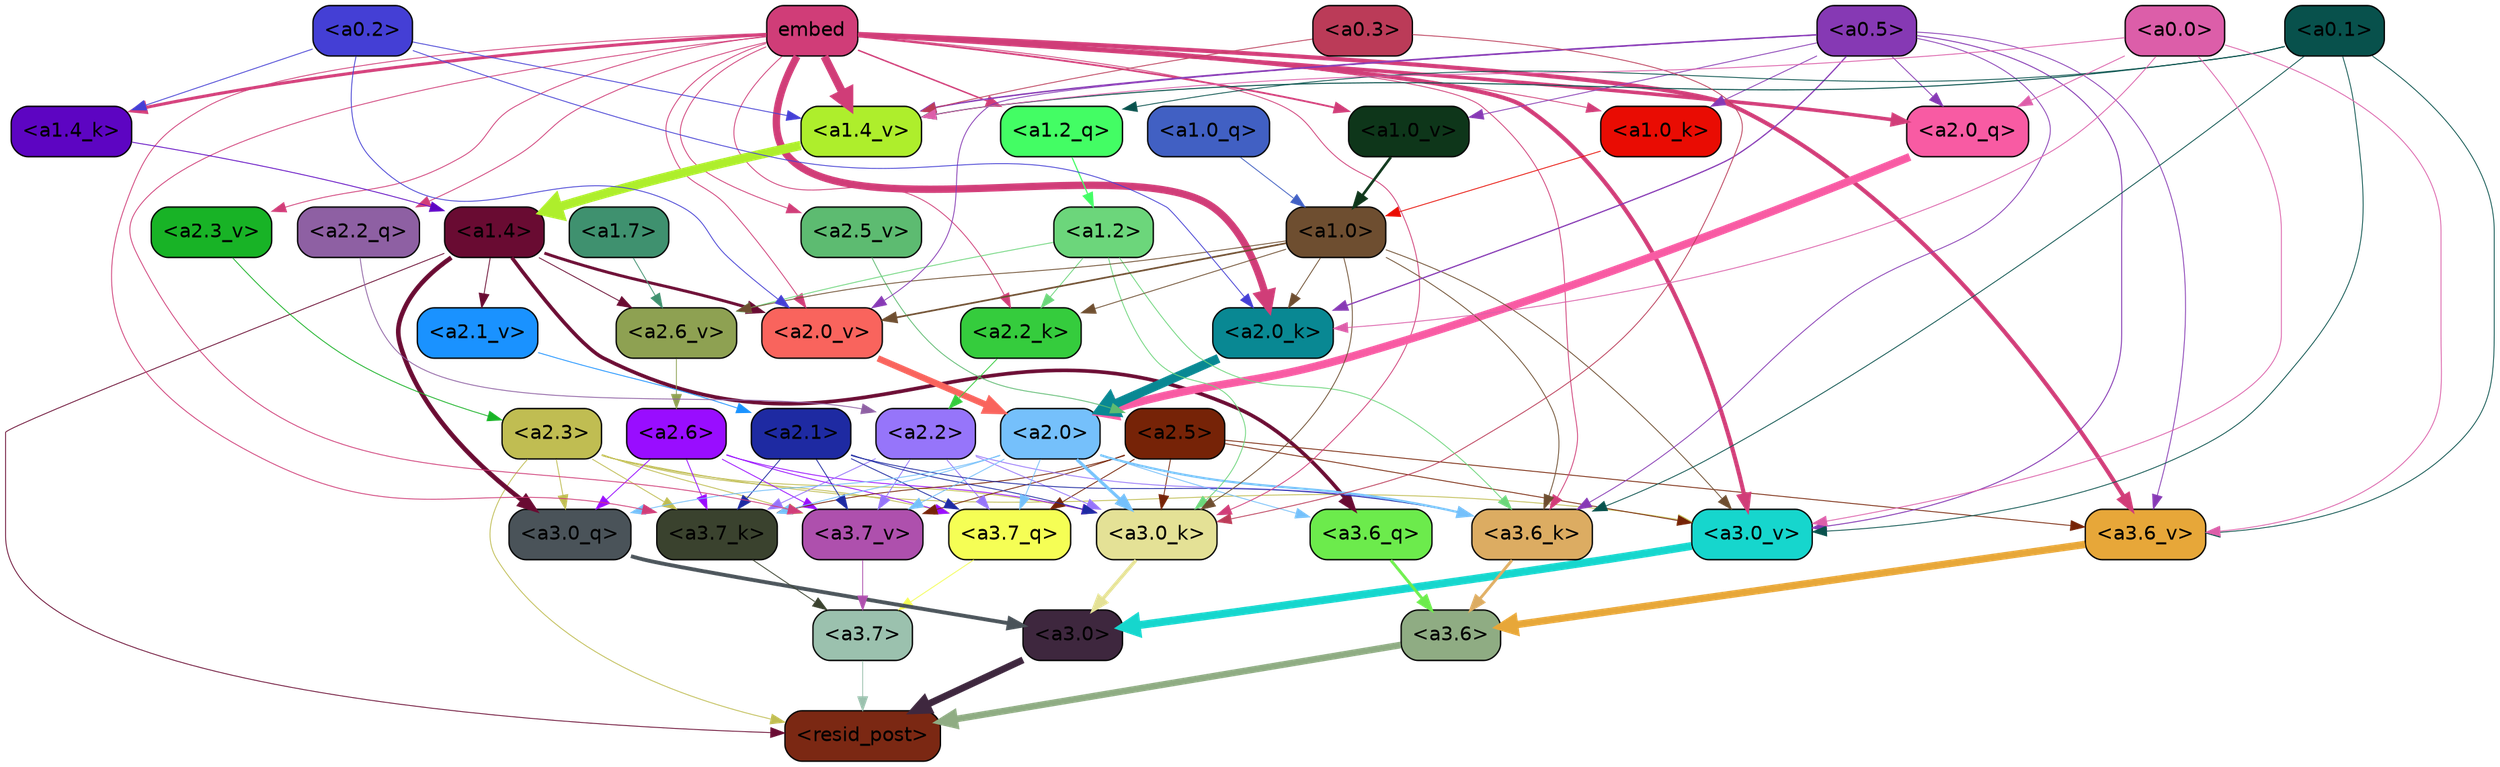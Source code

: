 strict digraph "" {
	graph [bgcolor=transparent,
		layout=dot,
		overlap=false,
		splines=true
	];
	"<a3.7>"	[color=black,
		fillcolor="#9bc1ae",
		fontname=Helvetica,
		shape=box,
		style="filled, rounded"];
	"<resid_post>"	[color=black,
		fillcolor="#7b2813",
		fontname=Helvetica,
		shape=box,
		style="filled, rounded"];
	"<a3.7>" -> "<resid_post>"	[color="#9bc1ae",
		penwidth=0.6];
	"<a3.6>"	[color=black,
		fillcolor="#8fac83",
		fontname=Helvetica,
		shape=box,
		style="filled, rounded"];
	"<a3.6>" -> "<resid_post>"	[color="#8fac83",
		penwidth=4.753257989883423];
	"<a3.0>"	[color=black,
		fillcolor="#3e273e",
		fontname=Helvetica,
		shape=box,
		style="filled, rounded"];
	"<a3.0>" -> "<resid_post>"	[color="#3e273e",
		penwidth=4.90053927898407];
	"<a2.3>"	[color=black,
		fillcolor="#c0bd52",
		fontname=Helvetica,
		shape=box,
		style="filled, rounded"];
	"<a2.3>" -> "<resid_post>"	[color="#c0bd52",
		penwidth=0.6];
	"<a3.7_q>"	[color=black,
		fillcolor="#f5fe55",
		fontname=Helvetica,
		shape=box,
		style="filled, rounded"];
	"<a2.3>" -> "<a3.7_q>"	[color="#c0bd52",
		penwidth=0.6];
	"<a3.0_q>"	[color=black,
		fillcolor="#4a5359",
		fontname=Helvetica,
		shape=box,
		style="filled, rounded"];
	"<a2.3>" -> "<a3.0_q>"	[color="#c0bd52",
		penwidth=0.6];
	"<a3.7_k>"	[color=black,
		fillcolor="#3a422e",
		fontname=Helvetica,
		shape=box,
		style="filled, rounded"];
	"<a2.3>" -> "<a3.7_k>"	[color="#c0bd52",
		penwidth=0.6];
	"<a3.0_k>"	[color=black,
		fillcolor="#e4e196",
		fontname=Helvetica,
		shape=box,
		style="filled, rounded"];
	"<a2.3>" -> "<a3.0_k>"	[color="#c0bd52",
		penwidth=0.6];
	"<a3.7_v>"	[color=black,
		fillcolor="#ae50ad",
		fontname=Helvetica,
		shape=box,
		style="filled, rounded"];
	"<a2.3>" -> "<a3.7_v>"	[color="#c0bd52",
		penwidth=0.6];
	"<a3.0_v>"	[color=black,
		fillcolor="#16d6cd",
		fontname=Helvetica,
		shape=box,
		style="filled, rounded"];
	"<a2.3>" -> "<a3.0_v>"	[color="#c0bd52",
		penwidth=0.6];
	"<a1.4>"	[color=black,
		fillcolor="#690b32",
		fontname=Helvetica,
		shape=box,
		style="filled, rounded"];
	"<a1.4>" -> "<resid_post>"	[color="#690b32",
		penwidth=0.6];
	"<a3.6_q>"	[color=black,
		fillcolor="#6ceb4c",
		fontname=Helvetica,
		shape=box,
		style="filled, rounded"];
	"<a1.4>" -> "<a3.6_q>"	[color="#690b32",
		penwidth=2.6043437719345093];
	"<a1.4>" -> "<a3.0_q>"	[color="#690b32",
		penwidth=3.2779015004634857];
	"<a2.6_v>"	[color=black,
		fillcolor="#8ea152",
		fontname=Helvetica,
		shape=box,
		style="filled, rounded"];
	"<a1.4>" -> "<a2.6_v>"	[color="#690b32",
		penwidth=0.6];
	"<a2.1_v>"	[color=black,
		fillcolor="#1a92ff",
		fontname=Helvetica,
		shape=box,
		style="filled, rounded"];
	"<a1.4>" -> "<a2.1_v>"	[color="#690b32",
		penwidth=0.6];
	"<a2.0_v>"	[color=black,
		fillcolor="#f9645d",
		fontname=Helvetica,
		shape=box,
		style="filled, rounded"];
	"<a1.4>" -> "<a2.0_v>"	[color="#690b32",
		penwidth=2.089712530374527];
	"<a3.7_q>" -> "<a3.7>"	[color="#f5fe55",
		penwidth=0.6];
	"<a3.6_q>" -> "<a3.6>"	[color="#6ceb4c",
		penwidth=2.091020345687866];
	"<a3.0_q>" -> "<a3.0>"	[color="#4a5359",
		penwidth=2.7421876192092896];
	"<a3.7_k>" -> "<a3.7>"	[color="#3a422e",
		penwidth=0.6];
	"<a3.6_k>"	[color=black,
		fillcolor="#dcac62",
		fontname=Helvetica,
		shape=box,
		style="filled, rounded"];
	"<a3.6_k>" -> "<a3.6>"	[color="#dcac62",
		penwidth=2.048597991466522];
	"<a3.0_k>" -> "<a3.0>"	[color="#e4e196",
		penwidth=2.476402521133423];
	"<a3.7_v>" -> "<a3.7>"	[color="#ae50ad",
		penwidth=0.6];
	"<a3.6_v>"	[color=black,
		fillcolor="#e7a739",
		fontname=Helvetica,
		shape=box,
		style="filled, rounded"];
	"<a3.6_v>" -> "<a3.6>"	[color="#e7a739",
		penwidth=5.2550448179244995];
	"<a3.0_v>" -> "<a3.0>"	[color="#16d6cd",
		penwidth=5.652270674705505];
	"<a2.6>"	[color=black,
		fillcolor="#990dff",
		fontname=Helvetica,
		shape=box,
		style="filled, rounded"];
	"<a2.6>" -> "<a3.7_q>"	[color="#990dff",
		penwidth=0.6];
	"<a2.6>" -> "<a3.0_q>"	[color="#990dff",
		penwidth=0.6];
	"<a2.6>" -> "<a3.7_k>"	[color="#990dff",
		penwidth=0.6];
	"<a2.6>" -> "<a3.0_k>"	[color="#990dff",
		penwidth=0.6];
	"<a2.6>" -> "<a3.7_v>"	[color="#990dff",
		penwidth=0.6];
	"<a2.5>"	[color=black,
		fillcolor="#762307",
		fontname=Helvetica,
		shape=box,
		style="filled, rounded"];
	"<a2.5>" -> "<a3.7_q>"	[color="#762307",
		penwidth=0.6];
	"<a2.5>" -> "<a3.7_k>"	[color="#762307",
		penwidth=0.6];
	"<a2.5>" -> "<a3.0_k>"	[color="#762307",
		penwidth=0.6];
	"<a2.5>" -> "<a3.7_v>"	[color="#762307",
		penwidth=0.6];
	"<a2.5>" -> "<a3.6_v>"	[color="#762307",
		penwidth=0.6];
	"<a2.5>" -> "<a3.0_v>"	[color="#762307",
		penwidth=0.6];
	"<a2.2>"	[color=black,
		fillcolor="#9675fa",
		fontname=Helvetica,
		shape=box,
		style="filled, rounded"];
	"<a2.2>" -> "<a3.7_q>"	[color="#9675fa",
		penwidth=0.6];
	"<a2.2>" -> "<a3.7_k>"	[color="#9675fa",
		penwidth=0.6];
	"<a2.2>" -> "<a3.6_k>"	[color="#9675fa",
		penwidth=0.6];
	"<a2.2>" -> "<a3.0_k>"	[color="#9675fa",
		penwidth=0.6];
	"<a2.2>" -> "<a3.7_v>"	[color="#9675fa",
		penwidth=0.6];
	"<a2.1>"	[color=black,
		fillcolor="#1e2aa2",
		fontname=Helvetica,
		shape=box,
		style="filled, rounded"];
	"<a2.1>" -> "<a3.7_q>"	[color="#1e2aa2",
		penwidth=0.6];
	"<a2.1>" -> "<a3.7_k>"	[color="#1e2aa2",
		penwidth=0.6];
	"<a2.1>" -> "<a3.6_k>"	[color="#1e2aa2",
		penwidth=0.6];
	"<a2.1>" -> "<a3.0_k>"	[color="#1e2aa2",
		penwidth=0.6];
	"<a2.1>" -> "<a3.7_v>"	[color="#1e2aa2",
		penwidth=0.6];
	"<a2.0>"	[color=black,
		fillcolor="#75c0fb",
		fontname=Helvetica,
		shape=box,
		style="filled, rounded"];
	"<a2.0>" -> "<a3.7_q>"	[color="#75c0fb",
		penwidth=0.6];
	"<a2.0>" -> "<a3.6_q>"	[color="#75c0fb",
		penwidth=0.6];
	"<a2.0>" -> "<a3.0_q>"	[color="#75c0fb",
		penwidth=0.6];
	"<a2.0>" -> "<a3.7_k>"	[color="#75c0fb",
		penwidth=0.6];
	"<a2.0>" -> "<a3.6_k>"	[color="#75c0fb",
		penwidth=1.5290023684501648];
	"<a2.0>" -> "<a3.0_k>"	[color="#75c0fb",
		penwidth=2.2551413774490356];
	"<a2.0>" -> "<a3.7_v>"	[color="#75c0fb",
		penwidth=0.6];
	embed	[color=black,
		fillcolor="#d03d78",
		fontname=Helvetica,
		shape=box,
		style="filled, rounded"];
	embed -> "<a3.7_k>"	[color="#d03d78",
		penwidth=0.6];
	embed -> "<a3.6_k>"	[color="#d03d78",
		penwidth=0.6];
	embed -> "<a3.0_k>"	[color="#d03d78",
		penwidth=0.6];
	embed -> "<a3.7_v>"	[color="#d03d78",
		penwidth=0.6];
	embed -> "<a3.6_v>"	[color="#d03d78",
		penwidth=2.9556376338005066];
	embed -> "<a3.0_v>"	[color="#d03d78",
		penwidth=2.972973108291626];
	"<a2.2_q>"	[color=black,
		fillcolor="#8e60a3",
		fontname=Helvetica,
		shape=box,
		style="filled, rounded"];
	embed -> "<a2.2_q>"	[color="#d03d78",
		penwidth=0.6];
	"<a2.0_q>"	[color=black,
		fillcolor="#f85ba3",
		fontname=Helvetica,
		shape=box,
		style="filled, rounded"];
	embed -> "<a2.0_q>"	[color="#d03d78",
		penwidth=2.540744114667177];
	"<a2.2_k>"	[color=black,
		fillcolor="#35cc3d",
		fontname=Helvetica,
		shape=box,
		style="filled, rounded"];
	embed -> "<a2.2_k>"	[color="#d03d78",
		penwidth=0.6];
	"<a2.0_k>"	[color=black,
		fillcolor="#098893",
		fontname=Helvetica,
		shape=box,
		style="filled, rounded"];
	embed -> "<a2.0_k>"	[color="#d03d78",
		penwidth=5.233989953994751];
	"<a2.5_v>"	[color=black,
		fillcolor="#5dbb71",
		fontname=Helvetica,
		shape=box,
		style="filled, rounded"];
	embed -> "<a2.5_v>"	[color="#d03d78",
		penwidth=0.6];
	"<a2.3_v>"	[color=black,
		fillcolor="#18b326",
		fontname=Helvetica,
		shape=box,
		style="filled, rounded"];
	embed -> "<a2.3_v>"	[color="#d03d78",
		penwidth=0.6];
	embed -> "<a2.0_v>"	[color="#d03d78",
		penwidth=0.6];
	"<a1.2_q>"	[color=black,
		fillcolor="#43fd64",
		fontname=Helvetica,
		shape=box,
		style="filled, rounded"];
	embed -> "<a1.2_q>"	[color="#d03d78",
		penwidth=1.0232882499694824];
	"<a1.4_k>"	[color=black,
		fillcolor="#5d05c2",
		fontname=Helvetica,
		shape=box,
		style="filled, rounded"];
	embed -> "<a1.4_k>"	[color="#d03d78",
		penwidth=2.181154489517212];
	"<a1.0_k>"	[color=black,
		fillcolor="#e90c03",
		fontname=Helvetica,
		shape=box,
		style="filled, rounded"];
	embed -> "<a1.0_k>"	[color="#d03d78",
		penwidth=0.6];
	"<a1.4_v>"	[color=black,
		fillcolor="#aeee2c",
		fontname=Helvetica,
		shape=box,
		style="filled, rounded"];
	embed -> "<a1.4_v>"	[color="#d03d78",
		penwidth=5.707561254501343];
	"<a1.0_v>"	[color=black,
		fillcolor="#0e361a",
		fontname=Helvetica,
		shape=box,
		style="filled, rounded"];
	embed -> "<a1.0_v>"	[color="#d03d78",
		penwidth=1.26310396194458];
	"<a1.2>"	[color=black,
		fillcolor="#6cd67b",
		fontname=Helvetica,
		shape=box,
		style="filled, rounded"];
	"<a1.2>" -> "<a3.6_k>"	[color="#6cd67b",
		penwidth=0.6];
	"<a1.2>" -> "<a3.0_k>"	[color="#6cd67b",
		penwidth=0.6];
	"<a1.2>" -> "<a2.2_k>"	[color="#6cd67b",
		penwidth=0.6];
	"<a1.2>" -> "<a2.6_v>"	[color="#6cd67b",
		penwidth=0.6];
	"<a1.0>"	[color=black,
		fillcolor="#6e4e30",
		fontname=Helvetica,
		shape=box,
		style="filled, rounded"];
	"<a1.0>" -> "<a3.6_k>"	[color="#6e4e30",
		penwidth=0.6];
	"<a1.0>" -> "<a3.0_k>"	[color="#6e4e30",
		penwidth=0.6];
	"<a1.0>" -> "<a3.0_v>"	[color="#6e4e30",
		penwidth=0.6];
	"<a1.0>" -> "<a2.2_k>"	[color="#6e4e30",
		penwidth=0.6];
	"<a1.0>" -> "<a2.0_k>"	[color="#6e4e30",
		penwidth=0.6];
	"<a1.0>" -> "<a2.6_v>"	[color="#6e4e30",
		penwidth=0.6];
	"<a1.0>" -> "<a2.0_v>"	[color="#6e4e30",
		penwidth=1.1915444135665894];
	"<a0.5>"	[color=black,
		fillcolor="#8639b4",
		fontname=Helvetica,
		shape=box,
		style="filled, rounded"];
	"<a0.5>" -> "<a3.6_k>"	[color="#8639b4",
		penwidth=0.6];
	"<a0.5>" -> "<a3.6_v>"	[color="#8639b4",
		penwidth=0.6];
	"<a0.5>" -> "<a3.0_v>"	[color="#8639b4",
		penwidth=0.6790935099124908];
	"<a0.5>" -> "<a2.0_q>"	[color="#8639b4",
		penwidth=0.6];
	"<a0.5>" -> "<a2.0_k>"	[color="#8639b4",
		penwidth=0.8868831396102905];
	"<a0.5>" -> "<a2.0_v>"	[color="#8639b4",
		penwidth=0.6];
	"<a0.5>" -> "<a1.0_k>"	[color="#8639b4",
		penwidth=0.6];
	"<a0.5>" -> "<a1.4_v>"	[color="#8639b4",
		penwidth=1.0242966413497925];
	"<a0.5>" -> "<a1.0_v>"	[color="#8639b4",
		penwidth=0.6];
	"<a0.1>"	[color=black,
		fillcolor="#08514c",
		fontname=Helvetica,
		shape=box,
		style="filled, rounded"];
	"<a0.1>" -> "<a3.6_k>"	[color="#08514c",
		penwidth=0.6];
	"<a0.1>" -> "<a3.6_v>"	[color="#08514c",
		penwidth=0.6];
	"<a0.1>" -> "<a3.0_v>"	[color="#08514c",
		penwidth=0.6];
	"<a0.1>" -> "<a1.2_q>"	[color="#08514c",
		penwidth=0.6];
	"<a0.1>" -> "<a1.4_v>"	[color="#08514c",
		penwidth=0.7291159629821777];
	"<a0.3>"	[color=black,
		fillcolor="#bb3b58",
		fontname=Helvetica,
		shape=box,
		style="filled, rounded"];
	"<a0.3>" -> "<a3.0_k>"	[color="#bb3b58",
		penwidth=0.6];
	"<a0.3>" -> "<a1.4_v>"	[color="#bb3b58",
		penwidth=0.6];
	"<a0.0>"	[color=black,
		fillcolor="#dc5ea9",
		fontname=Helvetica,
		shape=box,
		style="filled, rounded"];
	"<a0.0>" -> "<a3.6_v>"	[color="#dc5ea9",
		penwidth=0.6];
	"<a0.0>" -> "<a3.0_v>"	[color="#dc5ea9",
		penwidth=0.6];
	"<a0.0>" -> "<a2.0_q>"	[color="#dc5ea9",
		penwidth=0.6];
	"<a0.0>" -> "<a2.0_k>"	[color="#dc5ea9",
		penwidth=0.6];
	"<a0.0>" -> "<a1.4_v>"	[color="#dc5ea9",
		penwidth=0.6];
	"<a2.2_q>" -> "<a2.2>"	[color="#8e60a3",
		penwidth=0.6];
	"<a2.0_q>" -> "<a2.0>"	[color="#f85ba3",
		penwidth=5.6763341426849365];
	"<a2.2_k>" -> "<a2.2>"	[color="#35cc3d",
		penwidth=0.6];
	"<a2.0_k>" -> "<a2.0>"	[color="#098893",
		penwidth=6.450865745544434];
	"<a2.6_v>" -> "<a2.6>"	[color="#8ea152",
		penwidth=0.6];
	"<a2.5_v>" -> "<a2.5>"	[color="#5dbb71",
		penwidth=0.6];
	"<a2.3_v>" -> "<a2.3>"	[color="#18b326",
		penwidth=0.6];
	"<a2.1_v>" -> "<a2.1>"	[color="#1a92ff",
		penwidth=0.6];
	"<a2.0_v>" -> "<a2.0>"	[color="#f9645d",
		penwidth=4.569358706474304];
	"<a0.2>"	[color=black,
		fillcolor="#443fd5",
		fontname=Helvetica,
		shape=box,
		style="filled, rounded"];
	"<a0.2>" -> "<a2.0_k>"	[color="#443fd5",
		penwidth=0.6];
	"<a0.2>" -> "<a2.0_v>"	[color="#443fd5",
		penwidth=0.6];
	"<a0.2>" -> "<a1.4_k>"	[color="#443fd5",
		penwidth=0.6];
	"<a0.2>" -> "<a1.4_v>"	[color="#443fd5",
		penwidth=0.6];
	"<a1.7>"	[color=black,
		fillcolor="#3f916f",
		fontname=Helvetica,
		shape=box,
		style="filled, rounded"];
	"<a1.7>" -> "<a2.6_v>"	[color="#3f916f",
		penwidth=0.6];
	"<a1.2_q>" -> "<a1.2>"	[color="#43fd64",
		penwidth=0.8473789691925049];
	"<a1.0_q>"	[color=black,
		fillcolor="#4160c3",
		fontname=Helvetica,
		shape=box,
		style="filled, rounded"];
	"<a1.0_q>" -> "<a1.0>"	[color="#4160c3",
		penwidth=0.6];
	"<a1.4_k>" -> "<a1.4>"	[color="#5d05c2",
		penwidth=0.6];
	"<a1.0_k>" -> "<a1.0>"	[color="#e90c03",
		penwidth=0.6];
	"<a1.4_v>" -> "<a1.4>"	[color="#aeee2c",
		penwidth=6.609479665756226];
	"<a1.0_v>" -> "<a1.0>"	[color="#0e361a",
		penwidth=1.862385869026184];
}
